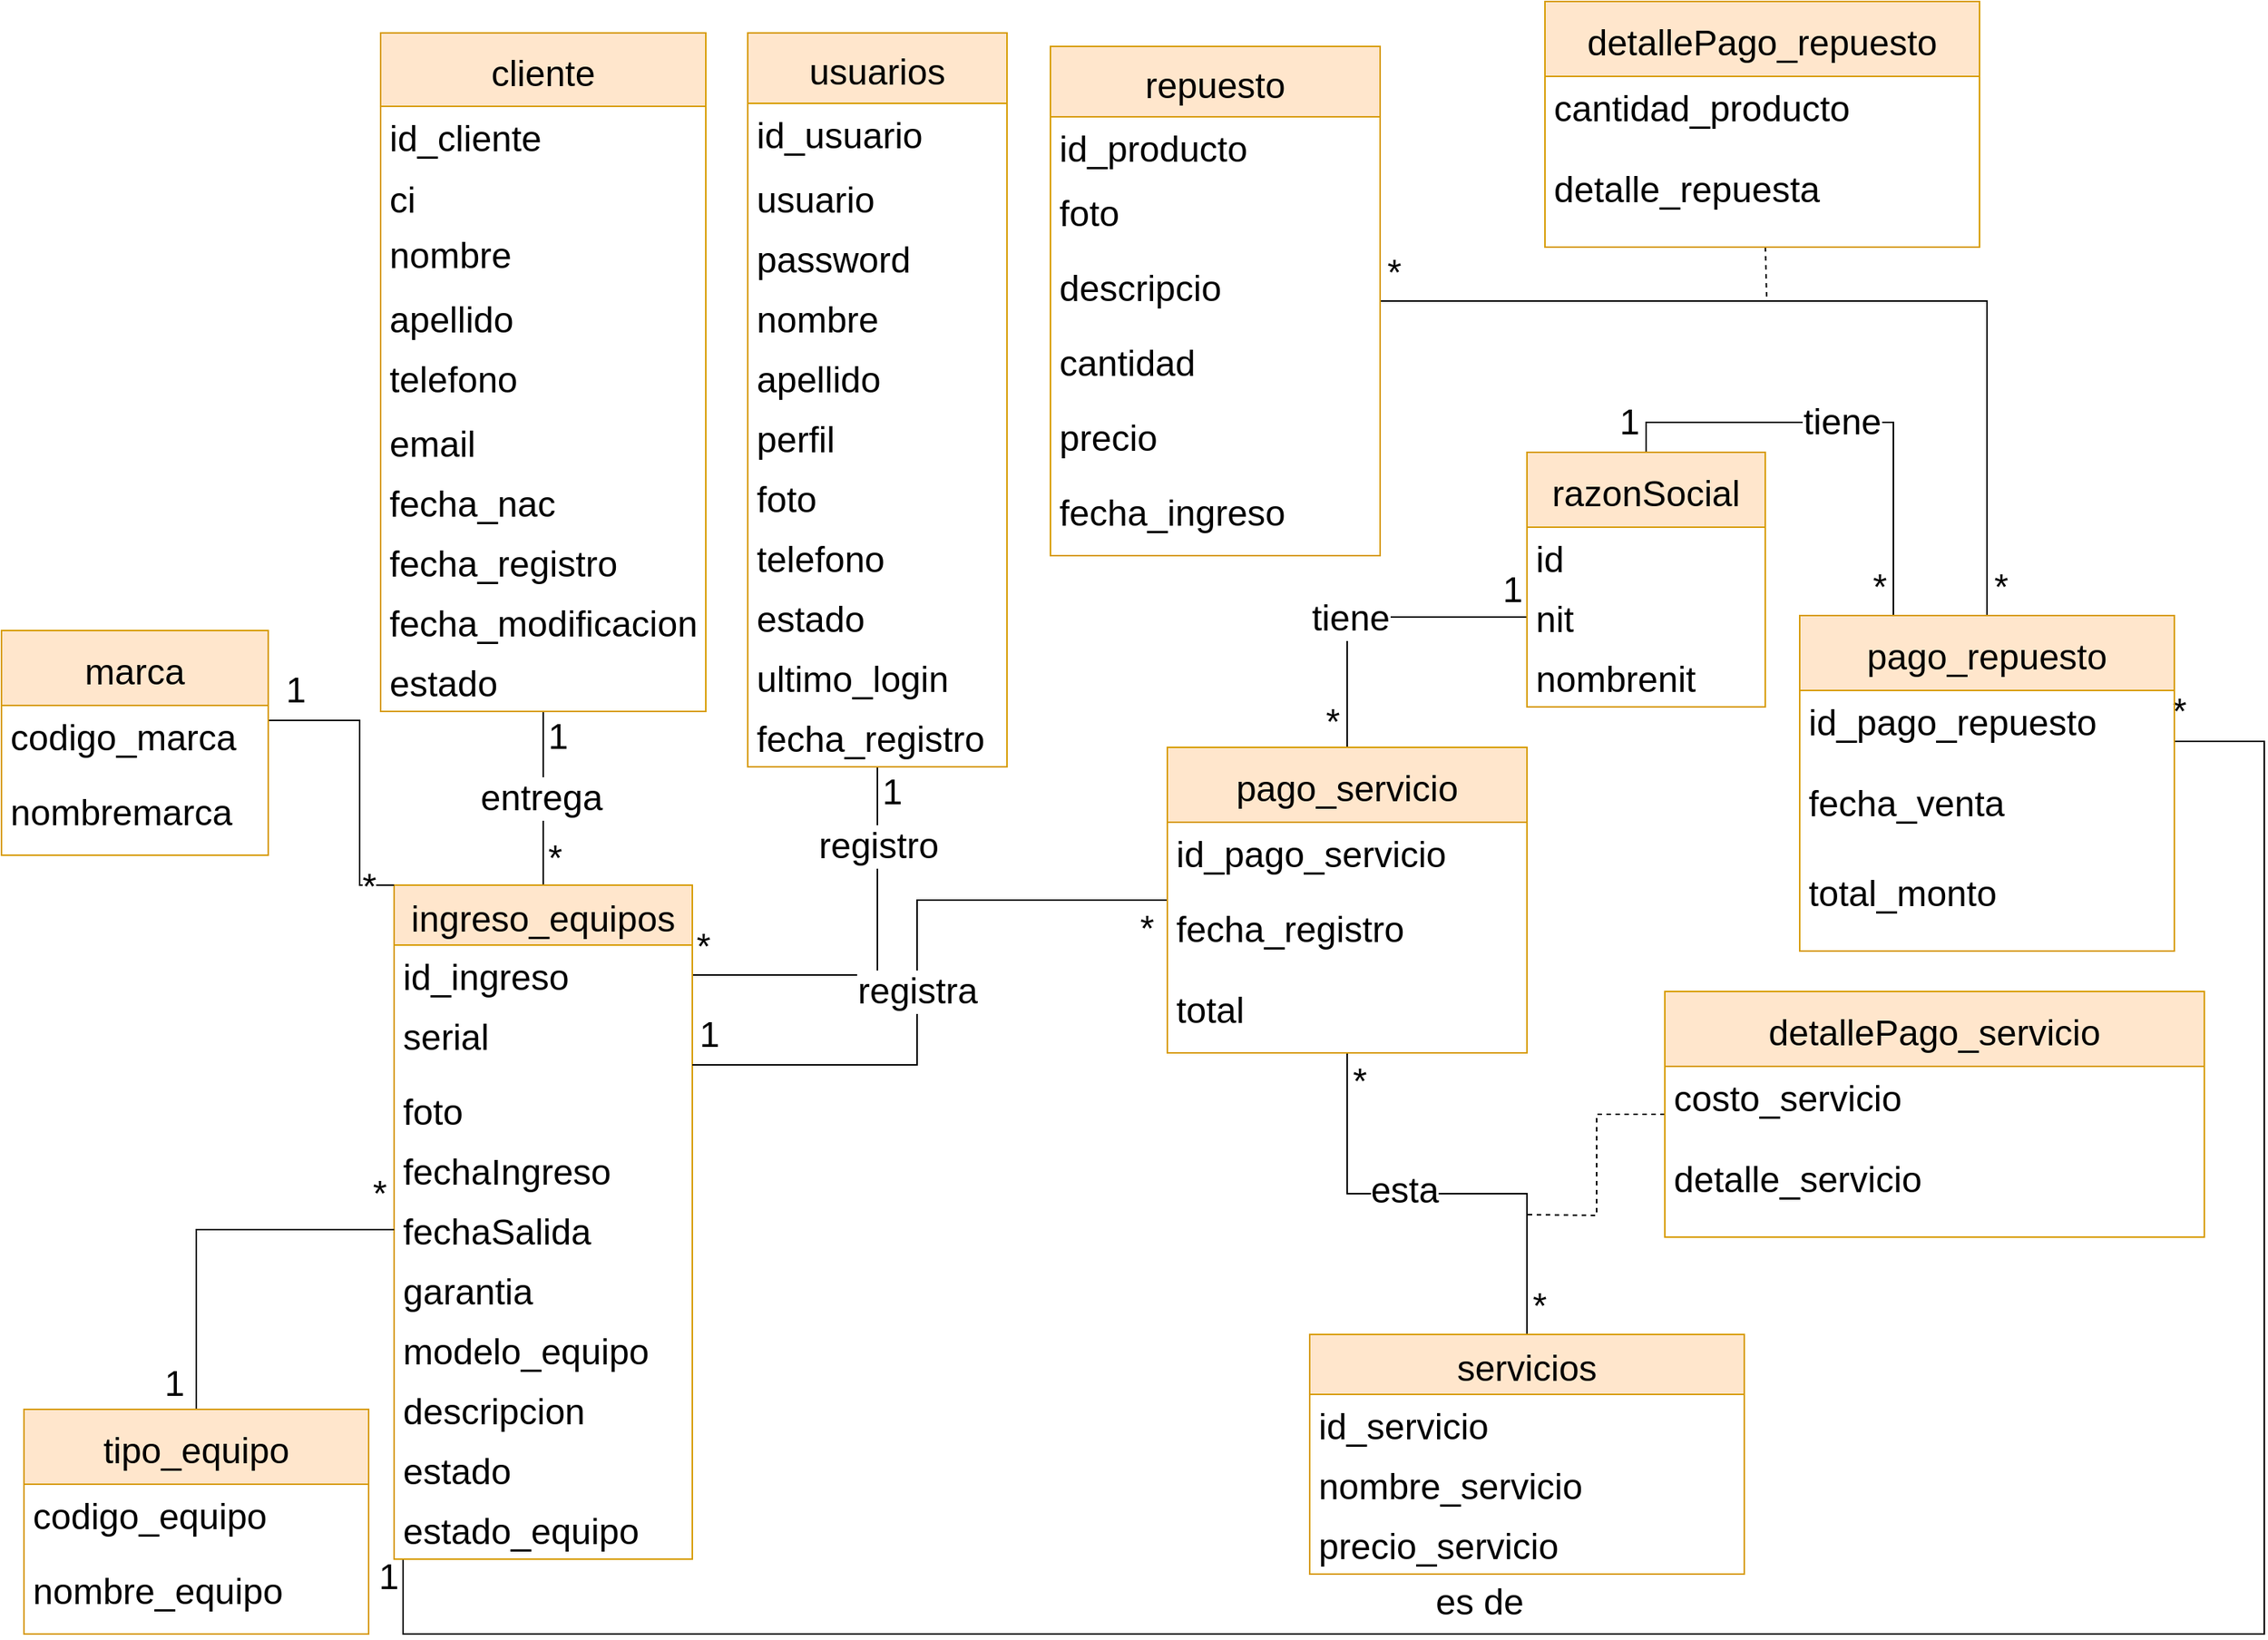 <mxfile version="16.5.1" type="device"><diagram id="wfUU09Cgp8cNnMo08egy" name="Página-1"><mxGraphModel dx="1826" dy="916" grid="1" gridSize="10" guides="1" tooltips="1" connect="1" arrows="1" fold="1" page="1" pageScale="1" pageWidth="1600" pageHeight="1200" math="0" shadow="0"><root><mxCell id="0"/><mxCell id="1" parent="0"/><mxCell id="IKJJpIAQ7fGaCPvur2bt-19" style="edgeStyle=orthogonalEdgeStyle;rounded=0;orthogonalLoop=1;jettySize=auto;html=1;fontSize=24;endArrow=none;endFill=0;entryX=1;entryY=0.5;entryDx=0;entryDy=0;" parent="1" source="rV4q6Ok1a5fOe4f_9M8k-9" target="rV4q6Ok1a5fOe4f_9M8k-31" edge="1"><mxGeometry relative="1" as="geometry"/></mxCell><mxCell id="IKJJpIAQ7fGaCPvur2bt-36" value="registro" style="edgeLabel;html=1;align=center;verticalAlign=middle;resizable=0;points=[];fontSize=24;" parent="IKJJpIAQ7fGaCPvur2bt-19" vertex="1" connectable="0"><mxGeometry x="-0.601" relative="1" as="geometry"><mxPoint as="offset"/></mxGeometry></mxCell><mxCell id="IKJJpIAQ7fGaCPvur2bt-37" value="1" style="edgeLabel;html=1;align=center;verticalAlign=middle;resizable=0;points=[];fontSize=24;" parent="IKJJpIAQ7fGaCPvur2bt-19" vertex="1" connectable="0"><mxGeometry x="-0.91" relative="1" as="geometry"><mxPoint x="9" y="5" as="offset"/></mxGeometry></mxCell><mxCell id="IKJJpIAQ7fGaCPvur2bt-38" value="*" style="edgeLabel;html=1;align=center;verticalAlign=middle;resizable=0;points=[];fontSize=24;" parent="IKJJpIAQ7fGaCPvur2bt-19" vertex="1" connectable="0"><mxGeometry x="0.87" y="-1" relative="1" as="geometry"><mxPoint x="-10" y="-18" as="offset"/></mxGeometry></mxCell><mxCell id="rV4q6Ok1a5fOe4f_9M8k-9" value="usuarios" style="swimlane;fontStyle=0;childLayout=stackLayout;horizontal=1;startSize=47;fillColor=#ffe6cc;horizontalStack=0;resizeParent=1;resizeParentMax=0;resizeLast=0;collapsible=1;marginBottom=0;fontSize=24;strokeColor=#d79b00;" parent="1" vertex="1"><mxGeometry x="508" y="21" width="173" height="490" as="geometry"/></mxCell><mxCell id="rV4q6Ok1a5fOe4f_9M8k-10" value="id_usuario" style="text;strokeColor=none;fillColor=none;align=left;verticalAlign=top;spacingLeft=4;spacingRight=4;overflow=hidden;rotatable=0;points=[[0,0.5],[1,0.5]];portConstraint=eastwest;fontSize=24;" parent="rV4q6Ok1a5fOe4f_9M8k-9" vertex="1"><mxGeometry y="47" width="173" height="43" as="geometry"/></mxCell><mxCell id="rV4q6Ok1a5fOe4f_9M8k-11" value="usuario" style="text;strokeColor=none;fillColor=none;align=left;verticalAlign=top;spacingLeft=4;spacingRight=4;overflow=hidden;rotatable=0;points=[[0,0.5],[1,0.5]];portConstraint=eastwest;fontSize=24;" parent="rV4q6Ok1a5fOe4f_9M8k-9" vertex="1"><mxGeometry y="90" width="173" height="40" as="geometry"/></mxCell><mxCell id="rV4q6Ok1a5fOe4f_9M8k-12" value="password" style="text;strokeColor=none;fillColor=none;align=left;verticalAlign=top;spacingLeft=4;spacingRight=4;overflow=hidden;rotatable=0;points=[[0,0.5],[1,0.5]];portConstraint=eastwest;fontSize=24;" parent="rV4q6Ok1a5fOe4f_9M8k-9" vertex="1"><mxGeometry y="130" width="173" height="40" as="geometry"/></mxCell><mxCell id="rV4q6Ok1a5fOe4f_9M8k-18" value="nombre" style="text;strokeColor=none;fillColor=none;align=left;verticalAlign=top;spacingLeft=4;spacingRight=4;overflow=hidden;rotatable=0;points=[[0,0.5],[1,0.5]];portConstraint=eastwest;fontSize=24;" parent="rV4q6Ok1a5fOe4f_9M8k-9" vertex="1"><mxGeometry y="170" width="173" height="40" as="geometry"/></mxCell><mxCell id="fkZLtSuJIl0sQiR_U3KK-3" value="apellido" style="text;strokeColor=none;fillColor=none;align=left;verticalAlign=top;spacingLeft=4;spacingRight=4;overflow=hidden;rotatable=0;points=[[0,0.5],[1,0.5]];portConstraint=eastwest;fontSize=24;" parent="rV4q6Ok1a5fOe4f_9M8k-9" vertex="1"><mxGeometry y="210" width="173" height="40" as="geometry"/></mxCell><mxCell id="rV4q6Ok1a5fOe4f_9M8k-13" value="perfil" style="text;strokeColor=none;fillColor=none;align=left;verticalAlign=top;spacingLeft=4;spacingRight=4;overflow=hidden;rotatable=0;points=[[0,0.5],[1,0.5]];portConstraint=eastwest;fontSize=24;" parent="rV4q6Ok1a5fOe4f_9M8k-9" vertex="1"><mxGeometry y="250" width="173" height="40" as="geometry"/></mxCell><mxCell id="rV4q6Ok1a5fOe4f_9M8k-14" value="foto" style="text;strokeColor=none;fillColor=none;align=left;verticalAlign=top;spacingLeft=4;spacingRight=4;overflow=hidden;rotatable=0;points=[[0,0.5],[1,0.5]];portConstraint=eastwest;fontSize=24;" parent="rV4q6Ok1a5fOe4f_9M8k-9" vertex="1"><mxGeometry y="290" width="173" height="40" as="geometry"/></mxCell><mxCell id="IKJJpIAQ7fGaCPvur2bt-18" value="telefono" style="text;strokeColor=none;fillColor=none;align=left;verticalAlign=top;spacingLeft=4;spacingRight=4;overflow=hidden;rotatable=0;points=[[0,0.5],[1,0.5]];portConstraint=eastwest;fontSize=24;" parent="rV4q6Ok1a5fOe4f_9M8k-9" vertex="1"><mxGeometry y="330" width="173" height="40" as="geometry"/></mxCell><mxCell id="rV4q6Ok1a5fOe4f_9M8k-15" value="estado" style="text;strokeColor=none;fillColor=none;align=left;verticalAlign=top;spacingLeft=4;spacingRight=4;overflow=hidden;rotatable=0;points=[[0,0.5],[1,0.5]];portConstraint=eastwest;fontSize=24;" parent="rV4q6Ok1a5fOe4f_9M8k-9" vertex="1"><mxGeometry y="370" width="173" height="40" as="geometry"/></mxCell><mxCell id="rV4q6Ok1a5fOe4f_9M8k-16" value="ultimo_login" style="text;strokeColor=none;fillColor=none;align=left;verticalAlign=top;spacingLeft=4;spacingRight=4;overflow=hidden;rotatable=0;points=[[0,0.5],[1,0.5]];portConstraint=eastwest;fontSize=24;" parent="rV4q6Ok1a5fOe4f_9M8k-9" vertex="1"><mxGeometry y="410" width="173" height="40" as="geometry"/></mxCell><mxCell id="rV4q6Ok1a5fOe4f_9M8k-17" value="fecha_registro" style="text;strokeColor=none;fillColor=none;align=left;verticalAlign=top;spacingLeft=4;spacingRight=4;overflow=hidden;rotatable=0;points=[[0,0.5],[1,0.5]];portConstraint=eastwest;fontSize=24;" parent="rV4q6Ok1a5fOe4f_9M8k-9" vertex="1"><mxGeometry y="450" width="173" height="40" as="geometry"/></mxCell><mxCell id="IKJJpIAQ7fGaCPvur2bt-13" style="rounded=0;orthogonalLoop=1;jettySize=auto;html=1;fontSize=24;endArrow=none;endFill=0;entryX=0.5;entryY=0;entryDx=0;entryDy=0;" parent="1" source="rV4q6Ok1a5fOe4f_9M8k-19" target="rV4q6Ok1a5fOe4f_9M8k-30" edge="1"><mxGeometry relative="1" as="geometry"/></mxCell><mxCell id="IKJJpIAQ7fGaCPvur2bt-33" value="1" style="edgeLabel;html=1;align=center;verticalAlign=middle;resizable=0;points=[];fontSize=24;" parent="IKJJpIAQ7fGaCPvur2bt-13" vertex="1" connectable="0"><mxGeometry x="-0.782" relative="1" as="geometry"><mxPoint x="9" y="4" as="offset"/></mxGeometry></mxCell><mxCell id="IKJJpIAQ7fGaCPvur2bt-34" value="*" style="edgeLabel;html=1;align=center;verticalAlign=middle;resizable=0;points=[];fontSize=24;" parent="IKJJpIAQ7fGaCPvur2bt-13" vertex="1" connectable="0"><mxGeometry x="0.789" y="-1" relative="1" as="geometry"><mxPoint x="8" y="-6" as="offset"/></mxGeometry></mxCell><mxCell id="IKJJpIAQ7fGaCPvur2bt-35" value="entrega" style="edgeLabel;html=1;align=center;verticalAlign=middle;resizable=0;points=[];fontSize=24;" parent="IKJJpIAQ7fGaCPvur2bt-13" vertex="1" connectable="0"><mxGeometry x="-0.272" y="-2" relative="1" as="geometry"><mxPoint y="16" as="offset"/></mxGeometry></mxCell><mxCell id="rV4q6Ok1a5fOe4f_9M8k-19" value="cliente" style="swimlane;fontStyle=0;childLayout=stackLayout;horizontal=1;startSize=49;fillColor=#ffe6cc;horizontalStack=0;resizeParent=1;resizeParentMax=0;resizeLast=0;collapsible=1;marginBottom=0;fontSize=24;strokeColor=#d79b00;" parent="1" vertex="1"><mxGeometry x="263" y="21" width="217" height="453" as="geometry"/></mxCell><mxCell id="rV4q6Ok1a5fOe4f_9M8k-20" value="id_cliente" style="text;strokeColor=none;fillColor=none;align=left;verticalAlign=top;spacingLeft=4;spacingRight=4;overflow=hidden;rotatable=0;points=[[0,0.5],[1,0.5]];portConstraint=eastwest;fontSize=24;" parent="rV4q6Ok1a5fOe4f_9M8k-19" vertex="1"><mxGeometry y="49" width="217" height="41" as="geometry"/></mxCell><mxCell id="IKJJpIAQ7fGaCPvur2bt-5" value="ci" style="text;strokeColor=none;fillColor=none;align=left;verticalAlign=top;spacingLeft=4;spacingRight=4;overflow=hidden;rotatable=0;points=[[0,0.5],[1,0.5]];portConstraint=eastwest;fontSize=24;" parent="rV4q6Ok1a5fOe4f_9M8k-19" vertex="1"><mxGeometry y="90" width="217" height="37" as="geometry"/></mxCell><mxCell id="rV4q6Ok1a5fOe4f_9M8k-22" value="nombre" style="text;strokeColor=none;fillColor=none;align=left;verticalAlign=top;spacingLeft=4;spacingRight=4;overflow=hidden;rotatable=0;points=[[0,0.5],[1,0.5]];portConstraint=eastwest;fontSize=24;" parent="rV4q6Ok1a5fOe4f_9M8k-19" vertex="1"><mxGeometry y="127" width="217" height="43" as="geometry"/></mxCell><mxCell id="rV4q6Ok1a5fOe4f_9M8k-21" value="apellido" style="text;strokeColor=none;fillColor=none;align=left;verticalAlign=top;spacingLeft=4;spacingRight=4;overflow=hidden;rotatable=0;points=[[0,0.5],[1,0.5]];portConstraint=eastwest;fontSize=24;" parent="rV4q6Ok1a5fOe4f_9M8k-19" vertex="1"><mxGeometry y="170" width="217" height="40" as="geometry"/></mxCell><mxCell id="IKJJpIAQ7fGaCPvur2bt-17" value="telefono" style="text;strokeColor=none;fillColor=none;align=left;verticalAlign=top;spacingLeft=4;spacingRight=4;overflow=hidden;rotatable=0;points=[[0,0.5],[1,0.5]];portConstraint=eastwest;fontSize=24;" parent="rV4q6Ok1a5fOe4f_9M8k-19" vertex="1"><mxGeometry y="210" width="217" height="43" as="geometry"/></mxCell><mxCell id="rV4q6Ok1a5fOe4f_9M8k-23" value="email" style="text;strokeColor=none;fillColor=none;align=left;verticalAlign=top;spacingLeft=4;spacingRight=4;overflow=hidden;rotatable=0;points=[[0,0.5],[1,0.5]];portConstraint=eastwest;fontSize=24;" parent="rV4q6Ok1a5fOe4f_9M8k-19" vertex="1"><mxGeometry y="253" width="217" height="40" as="geometry"/></mxCell><mxCell id="IKJJpIAQ7fGaCPvur2bt-9" value="fecha_nac" style="text;strokeColor=none;fillColor=none;align=left;verticalAlign=top;spacingLeft=4;spacingRight=4;overflow=hidden;rotatable=0;points=[[0,0.5],[1,0.5]];portConstraint=eastwest;fontSize=24;" parent="rV4q6Ok1a5fOe4f_9M8k-19" vertex="1"><mxGeometry y="293" width="217" height="40" as="geometry"/></mxCell><mxCell id="rV4q6Ok1a5fOe4f_9M8k-25" value="fecha_registro" style="text;strokeColor=none;fillColor=none;align=left;verticalAlign=top;spacingLeft=4;spacingRight=4;overflow=hidden;rotatable=0;points=[[0,0.5],[1,0.5]];portConstraint=eastwest;fontSize=24;" parent="rV4q6Ok1a5fOe4f_9M8k-19" vertex="1"><mxGeometry y="333" width="217" height="40" as="geometry"/></mxCell><mxCell id="fkZLtSuJIl0sQiR_U3KK-2" value="fecha_modificacion" style="text;strokeColor=none;fillColor=none;align=left;verticalAlign=top;spacingLeft=4;spacingRight=4;overflow=hidden;rotatable=0;points=[[0,0.5],[1,0.5]];portConstraint=eastwest;fontSize=24;" parent="rV4q6Ok1a5fOe4f_9M8k-19" vertex="1"><mxGeometry y="373" width="217" height="40" as="geometry"/></mxCell><mxCell id="rV4q6Ok1a5fOe4f_9M8k-28" value="estado" style="text;strokeColor=none;fillColor=none;align=left;verticalAlign=top;spacingLeft=4;spacingRight=4;overflow=hidden;rotatable=0;points=[[0,0.5],[1,0.5]];portConstraint=eastwest;fontSize=24;" parent="rV4q6Ok1a5fOe4f_9M8k-19" vertex="1"><mxGeometry y="413" width="217" height="40" as="geometry"/></mxCell><mxCell id="IKJJpIAQ7fGaCPvur2bt-31" style="edgeStyle=orthogonalEdgeStyle;rounded=0;orthogonalLoop=1;jettySize=auto;html=1;fontSize=24;endArrow=none;endFill=0;" parent="1" source="rV4q6Ok1a5fOe4f_9M8k-30" target="oZmowPFpVnmmXWieP5AL-1" edge="1"><mxGeometry relative="1" as="geometry"><Array as="points"><mxPoint x="278" y="1090"/><mxPoint x="1520" y="1090"/><mxPoint x="1520" y="494"/></Array></mxGeometry></mxCell><mxCell id="IKJJpIAQ7fGaCPvur2bt-44" value="1" style="edgeLabel;html=1;align=center;verticalAlign=middle;resizable=0;points=[];fontSize=24;" parent="IKJJpIAQ7fGaCPvur2bt-31" vertex="1" connectable="0"><mxGeometry x="-0.966" y="-2" relative="1" as="geometry"><mxPoint x="-8" y="-21" as="offset"/></mxGeometry></mxCell><mxCell id="IKJJpIAQ7fGaCPvur2bt-45" value="*" style="edgeLabel;html=1;align=center;verticalAlign=middle;resizable=0;points=[];fontSize=24;" parent="IKJJpIAQ7fGaCPvur2bt-31" vertex="1" connectable="0"><mxGeometry x="0.961" y="-2" relative="1" as="geometry"><mxPoint x="-35" y="-18" as="offset"/></mxGeometry></mxCell><mxCell id="IKJJpIAQ7fGaCPvur2bt-54" value="es de" style="edgeLabel;html=1;align=center;verticalAlign=middle;resizable=0;points=[];fontSize=24;" parent="IKJJpIAQ7fGaCPvur2bt-31" vertex="1" connectable="0"><mxGeometry x="-0.2" y="5" relative="1" as="geometry"><mxPoint x="-11" y="-16" as="offset"/></mxGeometry></mxCell><mxCell id="rV4q6Ok1a5fOe4f_9M8k-30" value="ingreso_equipos" style="swimlane;fontStyle=0;childLayout=stackLayout;horizontal=1;startSize=40;fillColor=#ffe6cc;horizontalStack=0;resizeParent=1;resizeParentMax=0;resizeLast=0;collapsible=1;marginBottom=0;fontSize=24;strokeColor=#d79b00;" parent="1" vertex="1"><mxGeometry x="272" y="590" width="199" height="450" as="geometry"/></mxCell><mxCell id="rV4q6Ok1a5fOe4f_9M8k-31" value="id_ingreso" style="text;strokeColor=none;fillColor=none;align=left;verticalAlign=top;spacingLeft=4;spacingRight=4;overflow=hidden;rotatable=0;points=[[0,0.5],[1,0.5]];portConstraint=eastwest;fontSize=24;" parent="rV4q6Ok1a5fOe4f_9M8k-30" vertex="1"><mxGeometry y="40" width="199" height="40" as="geometry"/></mxCell><mxCell id="IKJJpIAQ7fGaCPvur2bt-15" value="serial" style="text;strokeColor=none;fillColor=none;align=left;verticalAlign=top;spacingLeft=4;spacingRight=4;overflow=hidden;rotatable=0;points=[[0,0.5],[1,0.5]];portConstraint=eastwest;fontSize=24;" parent="rV4q6Ok1a5fOe4f_9M8k-30" vertex="1"><mxGeometry y="80" width="199" height="50" as="geometry"/></mxCell><mxCell id="fkZLtSuJIl0sQiR_U3KK-4" value="foto" style="text;strokeColor=none;fillColor=none;align=left;verticalAlign=top;spacingLeft=4;spacingRight=4;overflow=hidden;rotatable=0;points=[[0,0.5],[1,0.5]];portConstraint=eastwest;fontSize=24;" parent="rV4q6Ok1a5fOe4f_9M8k-30" vertex="1"><mxGeometry y="130" width="199" height="40" as="geometry"/></mxCell><mxCell id="rV4q6Ok1a5fOe4f_9M8k-32" value="fechaIngreso" style="text;strokeColor=none;fillColor=none;align=left;verticalAlign=top;spacingLeft=4;spacingRight=4;overflow=hidden;rotatable=0;points=[[0,0.5],[1,0.5]];portConstraint=eastwest;fontSize=24;" parent="rV4q6Ok1a5fOe4f_9M8k-30" vertex="1"><mxGeometry y="170" width="199" height="40" as="geometry"/></mxCell><mxCell id="3mxQ9J1KkY-YHvVlAkt3-2" value="fechaSalida" style="text;strokeColor=none;fillColor=none;align=left;verticalAlign=top;spacingLeft=4;spacingRight=4;overflow=hidden;rotatable=0;points=[[0,0.5],[1,0.5]];portConstraint=eastwest;fontSize=24;" parent="rV4q6Ok1a5fOe4f_9M8k-30" vertex="1"><mxGeometry y="210" width="199" height="40" as="geometry"/></mxCell><mxCell id="CD0hT01xv_0MjJVS_pCC-12" value="garantia" style="text;strokeColor=none;fillColor=none;align=left;verticalAlign=top;spacingLeft=4;spacingRight=4;overflow=hidden;rotatable=0;points=[[0,0.5],[1,0.5]];portConstraint=eastwest;fontSize=24;" parent="rV4q6Ok1a5fOe4f_9M8k-30" vertex="1"><mxGeometry y="250" width="199" height="40" as="geometry"/></mxCell><mxCell id="IKJJpIAQ7fGaCPvur2bt-8" value="modelo_equipo" style="text;strokeColor=none;fillColor=none;align=left;verticalAlign=top;spacingLeft=4;spacingRight=4;overflow=hidden;rotatable=0;points=[[0,0.5],[1,0.5]];portConstraint=eastwest;fontSize=24;" parent="rV4q6Ok1a5fOe4f_9M8k-30" vertex="1"><mxGeometry y="290" width="199" height="40" as="geometry"/></mxCell><mxCell id="5f8DOodD0ED3poKtp0_v-1" value="descripcion" style="text;strokeColor=none;fillColor=none;align=left;verticalAlign=top;spacingLeft=4;spacingRight=4;overflow=hidden;rotatable=0;points=[[0,0.5],[1,0.5]];portConstraint=eastwest;fontSize=24;" parent="rV4q6Ok1a5fOe4f_9M8k-30" vertex="1"><mxGeometry y="330" width="199" height="40" as="geometry"/></mxCell><mxCell id="rV4q6Ok1a5fOe4f_9M8k-34" value="estado" style="text;strokeColor=none;fillColor=none;align=left;verticalAlign=top;spacingLeft=4;spacingRight=4;overflow=hidden;rotatable=0;points=[[0,0.5],[1,0.5]];portConstraint=eastwest;fontSize=24;" parent="rV4q6Ok1a5fOe4f_9M8k-30" vertex="1"><mxGeometry y="370" width="199" height="40" as="geometry"/></mxCell><mxCell id="IKJJpIAQ7fGaCPvur2bt-11" value="estado_equipo" style="text;strokeColor=none;fillColor=none;align=left;verticalAlign=top;spacingLeft=4;spacingRight=4;overflow=hidden;rotatable=0;points=[[0,0.5],[1,0.5]];portConstraint=eastwest;fontSize=24;" parent="rV4q6Ok1a5fOe4f_9M8k-30" vertex="1"><mxGeometry y="410" width="199" height="40" as="geometry"/></mxCell><mxCell id="IKJJpIAQ7fGaCPvur2bt-20" style="rounded=0;orthogonalLoop=1;jettySize=auto;html=1;fontSize=24;endArrow=none;endFill=0;edgeStyle=orthogonalEdgeStyle;" parent="1" source="rV4q6Ok1a5fOe4f_9M8k-39" target="rV4q6Ok1a5fOe4f_9M8k-30" edge="1"><mxGeometry relative="1" as="geometry"><Array as="points"><mxPoint x="621" y="600"/><mxPoint x="621" y="710"/></Array></mxGeometry></mxCell><mxCell id="IKJJpIAQ7fGaCPvur2bt-39" value="1" style="edgeLabel;html=1;align=center;verticalAlign=middle;resizable=0;points=[];fontSize=24;" parent="IKJJpIAQ7fGaCPvur2bt-20" vertex="1" connectable="0"><mxGeometry x="0.895" y="2" relative="1" as="geometry"><mxPoint x="-12" y="-22" as="offset"/></mxGeometry></mxCell><mxCell id="IKJJpIAQ7fGaCPvur2bt-40" value="registra" style="edgeLabel;html=1;align=center;verticalAlign=middle;resizable=0;points=[];fontSize=24;" parent="IKJJpIAQ7fGaCPvur2bt-20" vertex="1" connectable="0"><mxGeometry x="0.069" relative="1" as="geometry"><mxPoint as="offset"/></mxGeometry></mxCell><mxCell id="IKJJpIAQ7fGaCPvur2bt-41" value="*" style="edgeLabel;html=1;align=center;verticalAlign=middle;resizable=0;points=[];fontSize=24;" parent="IKJJpIAQ7fGaCPvur2bt-20" vertex="1" connectable="0"><mxGeometry x="-0.91" y="1" relative="1" as="geometry"><mxPoint x="5" y="18" as="offset"/></mxGeometry></mxCell><mxCell id="IKJJpIAQ7fGaCPvur2bt-21" style="edgeStyle=orthogonalEdgeStyle;rounded=0;orthogonalLoop=1;jettySize=auto;html=1;fontSize=24;endArrow=none;endFill=0;entryX=0;entryY=0.5;entryDx=0;entryDy=0;" parent="1" source="rV4q6Ok1a5fOe4f_9M8k-39" target="rV4q6Ok1a5fOe4f_9M8k-92" edge="1"><mxGeometry relative="1" as="geometry"/></mxCell><mxCell id="IKJJpIAQ7fGaCPvur2bt-48" value="*" style="edgeLabel;html=1;align=center;verticalAlign=middle;resizable=0;points=[];fontSize=24;" parent="IKJJpIAQ7fGaCPvur2bt-21" vertex="1" connectable="0"><mxGeometry x="-0.834" relative="1" as="geometry"><mxPoint x="-10" as="offset"/></mxGeometry></mxCell><mxCell id="IKJJpIAQ7fGaCPvur2bt-49" value="1" style="edgeLabel;html=1;align=center;verticalAlign=middle;resizable=0;points=[];fontSize=24;" parent="IKJJpIAQ7fGaCPvur2bt-21" vertex="1" connectable="0"><mxGeometry x="0.836" y="2" relative="1" as="geometry"><mxPoint x="7" y="-16" as="offset"/></mxGeometry></mxCell><mxCell id="IKJJpIAQ7fGaCPvur2bt-56" value="tiene" style="edgeLabel;html=1;align=center;verticalAlign=middle;resizable=0;points=[];fontSize=24;" parent="IKJJpIAQ7fGaCPvur2bt-21" vertex="1" connectable="0"><mxGeometry x="-0.138" y="-1" relative="1" as="geometry"><mxPoint as="offset"/></mxGeometry></mxCell><mxCell id="IKJJpIAQ7fGaCPvur2bt-24" style="edgeStyle=orthogonalEdgeStyle;rounded=0;orthogonalLoop=1;jettySize=auto;html=1;fontSize=24;endArrow=none;endFill=0;" parent="1" source="rV4q6Ok1a5fOe4f_9M8k-39" target="rV4q6Ok1a5fOe4f_9M8k-65" edge="1"><mxGeometry relative="1" as="geometry"/></mxCell><mxCell id="IKJJpIAQ7fGaCPvur2bt-46" value="*" style="edgeLabel;html=1;align=center;verticalAlign=middle;resizable=0;points=[];fontSize=24;" parent="IKJJpIAQ7fGaCPvur2bt-24" vertex="1" connectable="0"><mxGeometry x="-0.844" y="4" relative="1" as="geometry"><mxPoint x="4" y="-5" as="offset"/></mxGeometry></mxCell><mxCell id="IKJJpIAQ7fGaCPvur2bt-47" value="*" style="edgeLabel;html=1;align=center;verticalAlign=middle;resizable=0;points=[];fontSize=24;" parent="IKJJpIAQ7fGaCPvur2bt-24" vertex="1" connectable="0"><mxGeometry x="0.881" y="3" relative="1" as="geometry"><mxPoint x="5" y="-1" as="offset"/></mxGeometry></mxCell><mxCell id="IKJJpIAQ7fGaCPvur2bt-55" value="esta" style="edgeLabel;html=1;align=center;verticalAlign=middle;resizable=0;points=[];fontSize=24;" parent="IKJJpIAQ7fGaCPvur2bt-24" vertex="1" connectable="0"><mxGeometry x="-0.146" y="2" relative="1" as="geometry"><mxPoint as="offset"/></mxGeometry></mxCell><mxCell id="rV4q6Ok1a5fOe4f_9M8k-39" value="pago_servicio" style="swimlane;fontStyle=0;childLayout=stackLayout;horizontal=1;startSize=50;fillColor=#ffe6cc;horizontalStack=0;resizeParent=1;resizeParentMax=0;resizeLast=0;collapsible=1;marginBottom=0;fontSize=24;strokeColor=#d79b00;" parent="1" vertex="1"><mxGeometry x="788" y="498" width="240" height="204" as="geometry"/></mxCell><mxCell id="rV4q6Ok1a5fOe4f_9M8k-40" value="id_pago_servicio" style="text;strokeColor=none;fillColor=none;align=left;verticalAlign=top;spacingLeft=4;spacingRight=4;overflow=hidden;rotatable=0;points=[[0,0.5],[1,0.5]];portConstraint=eastwest;fontSize=24;" parent="rV4q6Ok1a5fOe4f_9M8k-39" vertex="1"><mxGeometry y="50" width="240" height="50" as="geometry"/></mxCell><mxCell id="rV4q6Ok1a5fOe4f_9M8k-41" value="fecha_registro" style="text;strokeColor=none;fillColor=none;align=left;verticalAlign=top;spacingLeft=4;spacingRight=4;overflow=hidden;rotatable=0;points=[[0,0.5],[1,0.5]];portConstraint=eastwest;fontSize=24;" parent="rV4q6Ok1a5fOe4f_9M8k-39" vertex="1"><mxGeometry y="100" width="240" height="54" as="geometry"/></mxCell><mxCell id="rV4q6Ok1a5fOe4f_9M8k-42" value="total" style="text;strokeColor=none;fillColor=none;align=left;verticalAlign=top;spacingLeft=4;spacingRight=4;overflow=hidden;rotatable=0;points=[[0,0.5],[1,0.5]];portConstraint=eastwest;fontSize=24;" parent="rV4q6Ok1a5fOe4f_9M8k-39" vertex="1"><mxGeometry y="154" width="240" height="50" as="geometry"/></mxCell><mxCell id="rV4q6Ok1a5fOe4f_9M8k-65" value="servicios" style="swimlane;fontStyle=0;childLayout=stackLayout;horizontal=1;startSize=40;fillColor=#ffe6cc;horizontalStack=0;resizeParent=1;resizeParentMax=0;resizeLast=0;collapsible=1;marginBottom=0;fontSize=24;strokeColor=#d79b00;" parent="1" vertex="1"><mxGeometry x="883" y="890" width="290" height="160" as="geometry"/></mxCell><mxCell id="rV4q6Ok1a5fOe4f_9M8k-66" value="id_servicio" style="text;strokeColor=none;fillColor=none;align=left;verticalAlign=top;spacingLeft=4;spacingRight=4;overflow=hidden;rotatable=0;points=[[0,0.5],[1,0.5]];portConstraint=eastwest;fontSize=24;" parent="rV4q6Ok1a5fOe4f_9M8k-65" vertex="1"><mxGeometry y="40" width="290" height="40" as="geometry"/></mxCell><mxCell id="rV4q6Ok1a5fOe4f_9M8k-67" value="nombre_servicio" style="text;strokeColor=none;fillColor=none;align=left;verticalAlign=top;spacingLeft=4;spacingRight=4;overflow=hidden;rotatable=0;points=[[0,0.5],[1,0.5]];portConstraint=eastwest;fontSize=24;" parent="rV4q6Ok1a5fOe4f_9M8k-65" vertex="1"><mxGeometry y="80" width="290" height="40" as="geometry"/></mxCell><mxCell id="rV4q6Ok1a5fOe4f_9M8k-68" value="precio_servicio" style="text;strokeColor=none;fillColor=none;align=left;verticalAlign=top;spacingLeft=4;spacingRight=4;overflow=hidden;rotatable=0;points=[[0,0.5],[1,0.5]];portConstraint=eastwest;fontSize=24;" parent="rV4q6Ok1a5fOe4f_9M8k-65" vertex="1"><mxGeometry y="120" width="290" height="40" as="geometry"/></mxCell><mxCell id="IKJJpIAQ7fGaCPvur2bt-27" style="edgeStyle=orthogonalEdgeStyle;rounded=0;orthogonalLoop=1;jettySize=auto;html=1;entryX=0.5;entryY=0;entryDx=0;entryDy=0;fontSize=24;endArrow=none;endFill=0;" parent="1" source="6kTo6Zb_8isxX5u7ip_v-1" target="oZmowPFpVnmmXWieP5AL-1" edge="1"><mxGeometry relative="1" as="geometry"/></mxCell><mxCell id="IKJJpIAQ7fGaCPvur2bt-52" value="*" style="edgeLabel;html=1;align=center;verticalAlign=middle;resizable=0;points=[];fontSize=24;" parent="IKJJpIAQ7fGaCPvur2bt-27" vertex="1" connectable="0"><mxGeometry x="0.94" y="1" relative="1" as="geometry"><mxPoint x="8" y="-1" as="offset"/></mxGeometry></mxCell><mxCell id="IKJJpIAQ7fGaCPvur2bt-53" value="*" style="edgeLabel;html=1;align=center;verticalAlign=middle;resizable=0;points=[];fontSize=24;" parent="IKJJpIAQ7fGaCPvur2bt-27" vertex="1" connectable="0"><mxGeometry x="-0.942" y="-1" relative="1" as="geometry"><mxPoint x="-9" y="-20" as="offset"/></mxGeometry></mxCell><mxCell id="IKJJpIAQ7fGaCPvur2bt-32" style="rounded=0;orthogonalLoop=1;jettySize=auto;html=1;fontSize=24;endArrow=none;endFill=0;dashed=1;" parent="1" source="rV4q6Ok1a5fOe4f_9M8k-76" edge="1"><mxGeometry relative="1" as="geometry"><mxPoint x="1188" y="200" as="targetPoint"/></mxGeometry></mxCell><mxCell id="rV4q6Ok1a5fOe4f_9M8k-76" value="detallePago_repuesto" style="swimlane;fontStyle=0;childLayout=stackLayout;horizontal=1;startSize=50;fillColor=#ffe6cc;horizontalStack=0;resizeParent=1;resizeParentMax=0;resizeLast=0;collapsible=1;marginBottom=0;fontSize=24;strokeColor=#d79b00;" parent="1" vertex="1"><mxGeometry x="1040" width="290" height="164" as="geometry"/></mxCell><mxCell id="rV4q6Ok1a5fOe4f_9M8k-77" value="cantidad_producto" style="text;strokeColor=none;fillColor=none;align=left;verticalAlign=top;spacingLeft=4;spacingRight=4;overflow=hidden;rotatable=0;points=[[0,0.5],[1,0.5]];portConstraint=eastwest;fontSize=24;" parent="rV4q6Ok1a5fOe4f_9M8k-76" vertex="1"><mxGeometry y="50" width="290" height="54" as="geometry"/></mxCell><mxCell id="rV4q6Ok1a5fOe4f_9M8k-110" value="detalle_repuesta" style="text;strokeColor=none;fillColor=none;align=left;verticalAlign=top;spacingLeft=4;spacingRight=4;overflow=hidden;rotatable=0;points=[[0,0.5],[1,0.5]];portConstraint=eastwest;fontSize=24;" parent="rV4q6Ok1a5fOe4f_9M8k-76" vertex="1"><mxGeometry y="104" width="290" height="60" as="geometry"/></mxCell><mxCell id="IKJJpIAQ7fGaCPvur2bt-26" style="edgeStyle=orthogonalEdgeStyle;rounded=0;orthogonalLoop=1;jettySize=auto;html=1;fontSize=24;endArrow=none;endFill=0;exitX=0.5;exitY=0;exitDx=0;exitDy=0;entryX=0.25;entryY=0;entryDx=0;entryDy=0;" parent="1" source="rV4q6Ok1a5fOe4f_9M8k-90" target="oZmowPFpVnmmXWieP5AL-1" edge="1"><mxGeometry relative="1" as="geometry"/></mxCell><mxCell id="IKJJpIAQ7fGaCPvur2bt-50" value="1" style="edgeLabel;html=1;align=center;verticalAlign=middle;resizable=0;points=[];fontSize=24;" parent="IKJJpIAQ7fGaCPvur2bt-26" vertex="1" connectable="0"><mxGeometry x="-0.809" y="2" relative="1" as="geometry"><mxPoint x="-22" y="2" as="offset"/></mxGeometry></mxCell><mxCell id="IKJJpIAQ7fGaCPvur2bt-51" value="*" style="edgeLabel;html=1;align=center;verticalAlign=middle;resizable=0;points=[];fontSize=24;" parent="IKJJpIAQ7fGaCPvur2bt-26" vertex="1" connectable="0"><mxGeometry x="0.901" y="-2" relative="1" as="geometry"><mxPoint x="-8" y="-4" as="offset"/></mxGeometry></mxCell><mxCell id="IKJJpIAQ7fGaCPvur2bt-57" value="tiene" style="edgeLabel;html=1;align=center;verticalAlign=middle;resizable=0;points=[];fontSize=24;" parent="IKJJpIAQ7fGaCPvur2bt-26" vertex="1" connectable="0"><mxGeometry x="-0.041" relative="1" as="geometry"><mxPoint as="offset"/></mxGeometry></mxCell><mxCell id="rV4q6Ok1a5fOe4f_9M8k-90" value="razonSocial" style="swimlane;fontStyle=0;childLayout=stackLayout;horizontal=1;startSize=50;fillColor=#ffe6cc;horizontalStack=0;resizeParent=1;resizeParentMax=0;resizeLast=0;collapsible=1;marginBottom=0;fontSize=24;strokeColor=#d79b00;" parent="1" vertex="1"><mxGeometry x="1028" y="301" width="159" height="170" as="geometry"/></mxCell><mxCell id="rV4q6Ok1a5fOe4f_9M8k-91" value="id" style="text;strokeColor=none;fillColor=none;align=left;verticalAlign=top;spacingLeft=4;spacingRight=4;overflow=hidden;rotatable=0;points=[[0,0.5],[1,0.5]];portConstraint=eastwest;fontSize=24;" parent="rV4q6Ok1a5fOe4f_9M8k-90" vertex="1"><mxGeometry y="50" width="159" height="40" as="geometry"/></mxCell><mxCell id="rV4q6Ok1a5fOe4f_9M8k-92" value="nit" style="text;strokeColor=none;fillColor=none;align=left;verticalAlign=top;spacingLeft=4;spacingRight=4;overflow=hidden;rotatable=0;points=[[0,0.5],[1,0.5]];portConstraint=eastwest;fontSize=24;" parent="rV4q6Ok1a5fOe4f_9M8k-90" vertex="1"><mxGeometry y="90" width="159" height="40" as="geometry"/></mxCell><mxCell id="rV4q6Ok1a5fOe4f_9M8k-93" value="nombrenit" style="text;strokeColor=none;fillColor=none;align=left;verticalAlign=top;spacingLeft=4;spacingRight=4;overflow=hidden;rotatable=0;points=[[0,0.5],[1,0.5]];portConstraint=eastwest;fontSize=24;" parent="rV4q6Ok1a5fOe4f_9M8k-90" vertex="1"><mxGeometry y="130" width="159" height="40" as="geometry"/></mxCell><mxCell id="6kTo6Zb_8isxX5u7ip_v-1" value="repuesto" style="swimlane;fontStyle=0;childLayout=stackLayout;horizontal=1;startSize=47;fillColor=#ffe6cc;horizontalStack=0;resizeParent=1;resizeParentMax=0;resizeLast=0;collapsible=1;marginBottom=0;fontSize=24;strokeColor=#d79b00;" parent="1" vertex="1"><mxGeometry x="710" y="30" width="220" height="340" as="geometry"/></mxCell><mxCell id="6kTo6Zb_8isxX5u7ip_v-5" value="id_producto" style="text;strokeColor=none;fillColor=none;align=left;verticalAlign=top;spacingLeft=4;spacingRight=4;overflow=hidden;rotatable=0;points=[[0,0.5],[1,0.5]];portConstraint=eastwest;fontSize=24;" parent="6kTo6Zb_8isxX5u7ip_v-1" vertex="1"><mxGeometry y="47" width="220" height="43" as="geometry"/></mxCell><mxCell id="fkZLtSuJIl0sQiR_U3KK-6" value="foto" style="text;strokeColor=none;fillColor=none;align=left;verticalAlign=top;spacingLeft=4;spacingRight=4;overflow=hidden;rotatable=0;points=[[0,0.5],[1,0.5]];portConstraint=eastwest;fontSize=24;" parent="6kTo6Zb_8isxX5u7ip_v-1" vertex="1"><mxGeometry y="90" width="220" height="50" as="geometry"/></mxCell><mxCell id="6kTo6Zb_8isxX5u7ip_v-2" value="descripcio" style="text;strokeColor=none;fillColor=none;align=left;verticalAlign=top;spacingLeft=4;spacingRight=4;overflow=hidden;rotatable=0;points=[[0,0.5],[1,0.5]];portConstraint=eastwest;fontSize=24;" parent="6kTo6Zb_8isxX5u7ip_v-1" vertex="1"><mxGeometry y="140" width="220" height="50" as="geometry"/></mxCell><mxCell id="6kTo6Zb_8isxX5u7ip_v-3" value="cantidad" style="text;strokeColor=none;fillColor=none;align=left;verticalAlign=top;spacingLeft=4;spacingRight=4;overflow=hidden;rotatable=0;points=[[0,0.5],[1,0.5]];portConstraint=eastwest;fontSize=24;" parent="6kTo6Zb_8isxX5u7ip_v-1" vertex="1"><mxGeometry y="190" width="220" height="50" as="geometry"/></mxCell><mxCell id="6kTo6Zb_8isxX5u7ip_v-4" value="precio" style="text;strokeColor=none;fillColor=none;align=left;verticalAlign=top;spacingLeft=4;spacingRight=4;overflow=hidden;rotatable=0;points=[[0,0.5],[1,0.5]];portConstraint=eastwest;fontSize=24;" parent="6kTo6Zb_8isxX5u7ip_v-1" vertex="1"><mxGeometry y="240" width="220" height="50" as="geometry"/></mxCell><mxCell id="IKJJpIAQ7fGaCPvur2bt-1" value="fecha_ingreso" style="text;strokeColor=none;fillColor=none;align=left;verticalAlign=top;spacingLeft=4;spacingRight=4;overflow=hidden;rotatable=0;points=[[0,0.5],[1,0.5]];portConstraint=eastwest;fontSize=24;" parent="6kTo6Zb_8isxX5u7ip_v-1" vertex="1"><mxGeometry y="290" width="220" height="50" as="geometry"/></mxCell><mxCell id="oZmowPFpVnmmXWieP5AL-1" value="pago_repuesto" style="swimlane;fontStyle=0;childLayout=stackLayout;horizontal=1;startSize=50;fillColor=#ffe6cc;horizontalStack=0;resizeParent=1;resizeParentMax=0;resizeLast=0;collapsible=1;marginBottom=0;fontSize=24;strokeColor=#d79b00;" parent="1" vertex="1"><mxGeometry x="1210" y="410" width="250" height="224" as="geometry"/></mxCell><mxCell id="oZmowPFpVnmmXWieP5AL-2" value="id_pago_repuesto" style="text;strokeColor=none;fillColor=none;align=left;verticalAlign=top;spacingLeft=4;spacingRight=4;overflow=hidden;rotatable=0;points=[[0,0.5],[1,0.5]];portConstraint=eastwest;fontSize=24;" parent="oZmowPFpVnmmXWieP5AL-1" vertex="1"><mxGeometry y="50" width="250" height="54" as="geometry"/></mxCell><mxCell id="oZmowPFpVnmmXWieP5AL-5" value="fecha_venta" style="text;strokeColor=none;fillColor=none;align=left;verticalAlign=top;spacingLeft=4;spacingRight=4;overflow=hidden;rotatable=0;points=[[0,0.5],[1,0.5]];portConstraint=eastwest;fontSize=24;" parent="oZmowPFpVnmmXWieP5AL-1" vertex="1"><mxGeometry y="104" width="250" height="60" as="geometry"/></mxCell><mxCell id="oZmowPFpVnmmXWieP5AL-4" value="total_monto" style="text;strokeColor=none;fillColor=none;align=left;verticalAlign=top;spacingLeft=4;spacingRight=4;overflow=hidden;rotatable=0;points=[[0,0.5],[1,0.5]];portConstraint=eastwest;fontSize=24;" parent="oZmowPFpVnmmXWieP5AL-1" vertex="1"><mxGeometry y="164" width="250" height="60" as="geometry"/></mxCell><mxCell id="IKJJpIAQ7fGaCPvur2bt-25" style="edgeStyle=orthogonalEdgeStyle;rounded=0;orthogonalLoop=1;jettySize=auto;html=1;dashed=1;fontSize=24;endArrow=none;endFill=0;" parent="1" source="QvnEZQQ2M4Dqw8vTVcrV-14" edge="1"><mxGeometry relative="1" as="geometry"><mxPoint x="1028" y="810" as="targetPoint"/></mxGeometry></mxCell><mxCell id="QvnEZQQ2M4Dqw8vTVcrV-14" value="detallePago_servicio" style="swimlane;fontStyle=0;childLayout=stackLayout;horizontal=1;startSize=50;fillColor=#ffe6cc;horizontalStack=0;resizeParent=1;resizeParentMax=0;resizeLast=0;collapsible=1;marginBottom=0;fontSize=24;strokeColor=#d79b00;" parent="1" vertex="1"><mxGeometry x="1120" y="661" width="360" height="164" as="geometry"/></mxCell><mxCell id="QvnEZQQ2M4Dqw8vTVcrV-15" value="costo_servicio" style="text;strokeColor=none;fillColor=none;align=left;verticalAlign=top;spacingLeft=4;spacingRight=4;overflow=hidden;rotatable=0;points=[[0,0.5],[1,0.5]];portConstraint=eastwest;fontSize=24;" parent="QvnEZQQ2M4Dqw8vTVcrV-14" vertex="1"><mxGeometry y="50" width="360" height="54" as="geometry"/></mxCell><mxCell id="QvnEZQQ2M4Dqw8vTVcrV-16" value="detalle_servicio" style="text;strokeColor=none;fillColor=none;align=left;verticalAlign=top;spacingLeft=4;spacingRight=4;overflow=hidden;rotatable=0;points=[[0,0.5],[1,0.5]];portConstraint=eastwest;fontSize=24;" parent="QvnEZQQ2M4Dqw8vTVcrV-14" vertex="1"><mxGeometry y="104" width="360" height="60" as="geometry"/></mxCell><mxCell id="CD0hT01xv_0MjJVS_pCC-11" style="edgeStyle=orthogonalEdgeStyle;rounded=0;orthogonalLoop=1;jettySize=auto;html=1;entryX=0;entryY=0.5;entryDx=0;entryDy=0;endArrow=none;endFill=0;fontSize=24;" parent="1" source="CD0hT01xv_0MjJVS_pCC-1" target="3mxQ9J1KkY-YHvVlAkt3-2" edge="1"><mxGeometry relative="1" as="geometry"/></mxCell><mxCell id="CD0hT01xv_0MjJVS_pCC-24" value="1" style="edgeLabel;html=1;align=center;verticalAlign=middle;resizable=0;points=[];fontSize=24;" parent="CD0hT01xv_0MjJVS_pCC-11" vertex="1" connectable="0"><mxGeometry x="-0.919" y="4" relative="1" as="geometry"><mxPoint x="-11" y="-7" as="offset"/></mxGeometry></mxCell><mxCell id="CD0hT01xv_0MjJVS_pCC-25" value="*" style="edgeLabel;html=1;align=center;verticalAlign=middle;resizable=0;points=[];fontSize=24;" parent="CD0hT01xv_0MjJVS_pCC-11" vertex="1" connectable="0"><mxGeometry x="0.92" y="3" relative="1" as="geometry"><mxPoint y="-21" as="offset"/></mxGeometry></mxCell><mxCell id="CD0hT01xv_0MjJVS_pCC-1" value="tipo_equipo" style="swimlane;fontStyle=0;childLayout=stackLayout;horizontal=1;startSize=50;fillColor=#ffe6cc;horizontalStack=0;resizeParent=1;resizeParentMax=0;resizeLast=0;collapsible=1;marginBottom=0;fontSize=24;strokeColor=#d79b00;" parent="1" vertex="1"><mxGeometry x="25" y="940" width="230" height="150" as="geometry"/></mxCell><mxCell id="CD0hT01xv_0MjJVS_pCC-9" value="codigo_equipo" style="text;strokeColor=none;fillColor=none;align=left;verticalAlign=top;spacingLeft=4;spacingRight=4;overflow=hidden;rotatable=0;points=[[0,0.5],[1,0.5]];portConstraint=eastwest;fontSize=24;" parent="CD0hT01xv_0MjJVS_pCC-1" vertex="1"><mxGeometry y="50" width="230" height="50" as="geometry"/></mxCell><mxCell id="CD0hT01xv_0MjJVS_pCC-10" value="nombre_equipo" style="text;strokeColor=none;fillColor=none;align=left;verticalAlign=top;spacingLeft=4;spacingRight=4;overflow=hidden;rotatable=0;points=[[0,0.5],[1,0.5]];portConstraint=eastwest;fontSize=24;" parent="CD0hT01xv_0MjJVS_pCC-1" vertex="1"><mxGeometry y="100" width="230" height="50" as="geometry"/></mxCell><mxCell id="CD0hT01xv_0MjJVS_pCC-21" style="edgeStyle=orthogonalEdgeStyle;rounded=0;orthogonalLoop=1;jettySize=auto;html=1;entryX=0;entryY=0;entryDx=0;entryDy=0;endArrow=none;endFill=0;fontSize=24;" parent="1" source="CD0hT01xv_0MjJVS_pCC-13" target="rV4q6Ok1a5fOe4f_9M8k-30" edge="1"><mxGeometry relative="1" as="geometry"><Array as="points"><mxPoint x="249" y="480"/></Array></mxGeometry></mxCell><mxCell id="CD0hT01xv_0MjJVS_pCC-22" value="1" style="edgeLabel;html=1;align=center;verticalAlign=middle;resizable=0;points=[];fontSize=24;" parent="CD0hT01xv_0MjJVS_pCC-21" vertex="1" connectable="0"><mxGeometry x="-0.818" y="1" relative="1" as="geometry"><mxPoint y="-19" as="offset"/></mxGeometry></mxCell><mxCell id="CD0hT01xv_0MjJVS_pCC-23" value="*" style="edgeLabel;html=1;align=center;verticalAlign=middle;resizable=0;points=[];fontSize=24;" parent="CD0hT01xv_0MjJVS_pCC-21" vertex="1" connectable="0"><mxGeometry x="0.821" y="-1" relative="1" as="geometry"><mxPoint as="offset"/></mxGeometry></mxCell><mxCell id="CD0hT01xv_0MjJVS_pCC-13" value="marca" style="swimlane;fontStyle=0;childLayout=stackLayout;horizontal=1;startSize=50;fillColor=#ffe6cc;horizontalStack=0;resizeParent=1;resizeParentMax=0;resizeLast=0;collapsible=1;marginBottom=0;fontSize=24;strokeColor=#d79b00;" parent="1" vertex="1"><mxGeometry x="10" y="420" width="178" height="150" as="geometry"/></mxCell><mxCell id="CD0hT01xv_0MjJVS_pCC-14" value="codigo_marca" style="text;strokeColor=none;fillColor=none;align=left;verticalAlign=top;spacingLeft=4;spacingRight=4;overflow=hidden;rotatable=0;points=[[0,0.5],[1,0.5]];portConstraint=eastwest;fontSize=24;" parent="CD0hT01xv_0MjJVS_pCC-13" vertex="1"><mxGeometry y="50" width="178" height="50" as="geometry"/></mxCell><mxCell id="CD0hT01xv_0MjJVS_pCC-15" value="nombremarca" style="text;strokeColor=none;fillColor=none;align=left;verticalAlign=top;spacingLeft=4;spacingRight=4;overflow=hidden;rotatable=0;points=[[0,0.5],[1,0.5]];portConstraint=eastwest;fontSize=24;" parent="CD0hT01xv_0MjJVS_pCC-13" vertex="1"><mxGeometry y="100" width="178" height="50" as="geometry"/></mxCell></root></mxGraphModel></diagram></mxfile>